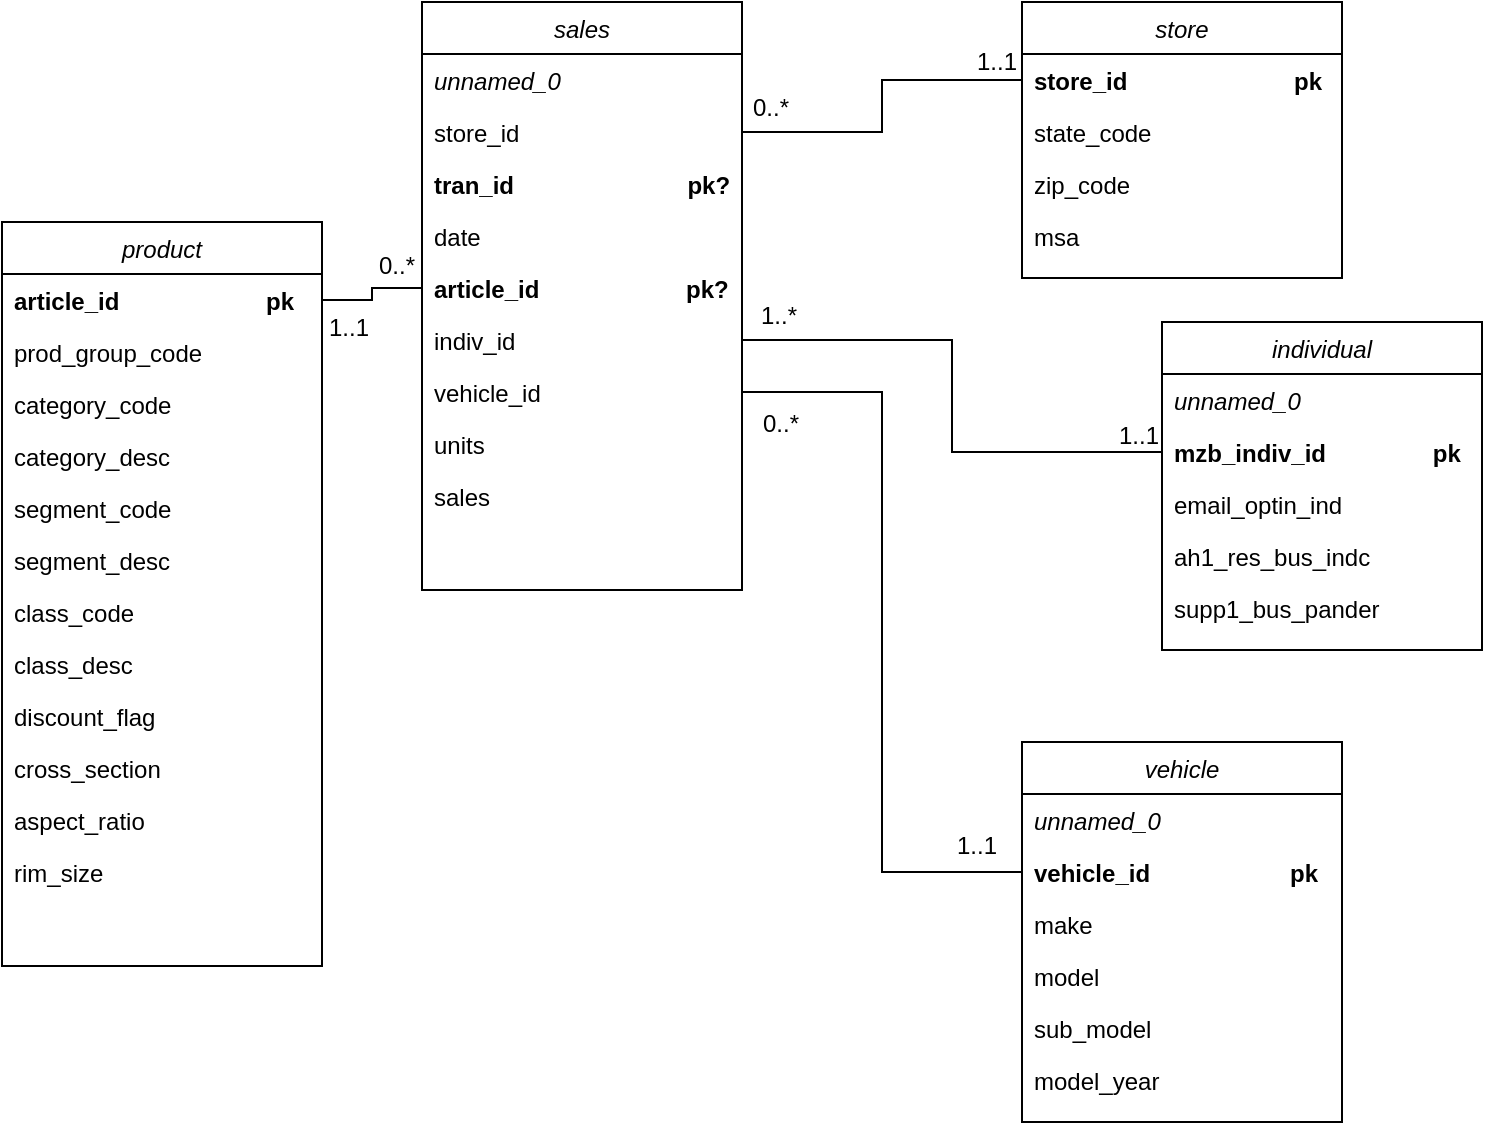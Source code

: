 <mxfile version="17.1.3" type="device"><diagram id="C5RBs43oDa-KdzZeNtuy" name="Page-1"><mxGraphModel dx="1780" dy="947" grid="1" gridSize="10" guides="1" tooltips="1" connect="1" arrows="1" fold="1" page="1" pageScale="1" pageWidth="827" pageHeight="1169" math="0" shadow="0"><root><mxCell id="WIyWlLk6GJQsqaUBKTNV-0"/><mxCell id="WIyWlLk6GJQsqaUBKTNV-1" parent="WIyWlLk6GJQsqaUBKTNV-0"/><mxCell id="zkfFHV4jXpPFQw0GAbJ--0" value="sales" style="swimlane;fontStyle=2;align=center;verticalAlign=top;childLayout=stackLayout;horizontal=1;startSize=26;horizontalStack=0;resizeParent=1;resizeLast=0;collapsible=1;marginBottom=0;rounded=0;shadow=0;strokeWidth=1;" parent="WIyWlLk6GJQsqaUBKTNV-1" vertex="1"><mxGeometry x="230" y="30" width="160" height="294" as="geometry"><mxRectangle x="230" y="140" width="160" height="26" as="alternateBounds"/></mxGeometry></mxCell><mxCell id="Y8bppaj2__qwsdgd-_yx-35" value="unnamed_0" style="text;align=left;verticalAlign=top;spacingLeft=4;spacingRight=4;overflow=hidden;rotatable=0;points=[[0,0.5],[1,0.5]];portConstraint=eastwest;fontStyle=2" vertex="1" parent="zkfFHV4jXpPFQw0GAbJ--0"><mxGeometry y="26" width="160" height="26" as="geometry"/></mxCell><mxCell id="Y8bppaj2__qwsdgd-_yx-34" value="store_id" style="text;align=left;verticalAlign=top;spacingLeft=4;spacingRight=4;overflow=hidden;rotatable=0;points=[[0,0.5],[1,0.5]];portConstraint=eastwest;" vertex="1" parent="zkfFHV4jXpPFQw0GAbJ--0"><mxGeometry y="52" width="160" height="26" as="geometry"/></mxCell><mxCell id="Y8bppaj2__qwsdgd-_yx-33" value="tran_id                          pk?" style="text;align=left;verticalAlign=top;spacingLeft=4;spacingRight=4;overflow=hidden;rotatable=0;points=[[0,0.5],[1,0.5]];portConstraint=eastwest;fontStyle=1" vertex="1" parent="zkfFHV4jXpPFQw0GAbJ--0"><mxGeometry y="78" width="160" height="26" as="geometry"/></mxCell><mxCell id="Y8bppaj2__qwsdgd-_yx-32" value="date" style="text;align=left;verticalAlign=top;spacingLeft=4;spacingRight=4;overflow=hidden;rotatable=0;points=[[0,0.5],[1,0.5]];portConstraint=eastwest;" vertex="1" parent="zkfFHV4jXpPFQw0GAbJ--0"><mxGeometry y="104" width="160" height="26" as="geometry"/></mxCell><mxCell id="Y8bppaj2__qwsdgd-_yx-31" value="article_id                      pk?" style="text;align=left;verticalAlign=top;spacingLeft=4;spacingRight=4;overflow=hidden;rotatable=0;points=[[0,0.5],[1,0.5]];portConstraint=eastwest;fontStyle=1" vertex="1" parent="zkfFHV4jXpPFQw0GAbJ--0"><mxGeometry y="130" width="160" height="26" as="geometry"/></mxCell><mxCell id="Y8bppaj2__qwsdgd-_yx-30" value="indiv_id" style="text;align=left;verticalAlign=top;spacingLeft=4;spacingRight=4;overflow=hidden;rotatable=0;points=[[0,0.5],[1,0.5]];portConstraint=eastwest;" vertex="1" parent="zkfFHV4jXpPFQw0GAbJ--0"><mxGeometry y="156" width="160" height="26" as="geometry"/></mxCell><mxCell id="zkfFHV4jXpPFQw0GAbJ--1" value="vehicle_id" style="text;align=left;verticalAlign=top;spacingLeft=4;spacingRight=4;overflow=hidden;rotatable=0;points=[[0,0.5],[1,0.5]];portConstraint=eastwest;" parent="zkfFHV4jXpPFQw0GAbJ--0" vertex="1"><mxGeometry y="182" width="160" height="26" as="geometry"/></mxCell><mxCell id="zkfFHV4jXpPFQw0GAbJ--2" value="units" style="text;align=left;verticalAlign=top;spacingLeft=4;spacingRight=4;overflow=hidden;rotatable=0;points=[[0,0.5],[1,0.5]];portConstraint=eastwest;rounded=0;shadow=0;html=0;" parent="zkfFHV4jXpPFQw0GAbJ--0" vertex="1"><mxGeometry y="208" width="160" height="26" as="geometry"/></mxCell><mxCell id="zkfFHV4jXpPFQw0GAbJ--3" value="sales" style="text;align=left;verticalAlign=top;spacingLeft=4;spacingRight=4;overflow=hidden;rotatable=0;points=[[0,0.5],[1,0.5]];portConstraint=eastwest;rounded=0;shadow=0;html=0;" parent="zkfFHV4jXpPFQw0GAbJ--0" vertex="1"><mxGeometry y="234" width="160" height="26" as="geometry"/></mxCell><mxCell id="Y8bppaj2__qwsdgd-_yx-0" value="product" style="swimlane;fontStyle=2;align=center;verticalAlign=top;childLayout=stackLayout;horizontal=1;startSize=26;horizontalStack=0;resizeParent=1;resizeLast=0;collapsible=1;marginBottom=0;rounded=0;shadow=0;strokeWidth=1;" vertex="1" parent="WIyWlLk6GJQsqaUBKTNV-1"><mxGeometry x="20" y="140" width="160" height="372" as="geometry"><mxRectangle x="230" y="140" width="160" height="26" as="alternateBounds"/></mxGeometry></mxCell><mxCell id="Y8bppaj2__qwsdgd-_yx-1" value="article_id                      pk" style="text;align=left;verticalAlign=top;spacingLeft=4;spacingRight=4;overflow=hidden;rotatable=0;points=[[0,0.5],[1,0.5]];portConstraint=eastwest;fontStyle=1" vertex="1" parent="Y8bppaj2__qwsdgd-_yx-0"><mxGeometry y="26" width="160" height="26" as="geometry"/></mxCell><mxCell id="Y8bppaj2__qwsdgd-_yx-2" value="prod_group_code" style="text;align=left;verticalAlign=top;spacingLeft=4;spacingRight=4;overflow=hidden;rotatable=0;points=[[0,0.5],[1,0.5]];portConstraint=eastwest;rounded=0;shadow=0;html=0;" vertex="1" parent="Y8bppaj2__qwsdgd-_yx-0"><mxGeometry y="52" width="160" height="26" as="geometry"/></mxCell><mxCell id="Y8bppaj2__qwsdgd-_yx-3" value="category_code" style="text;align=left;verticalAlign=top;spacingLeft=4;spacingRight=4;overflow=hidden;rotatable=0;points=[[0,0.5],[1,0.5]];portConstraint=eastwest;rounded=0;shadow=0;html=0;" vertex="1" parent="Y8bppaj2__qwsdgd-_yx-0"><mxGeometry y="78" width="160" height="26" as="geometry"/></mxCell><mxCell id="Y8bppaj2__qwsdgd-_yx-5" value="category_desc" style="text;align=left;verticalAlign=top;spacingLeft=4;spacingRight=4;overflow=hidden;rotatable=0;points=[[0,0.5],[1,0.5]];portConstraint=eastwest;" vertex="1" parent="Y8bppaj2__qwsdgd-_yx-0"><mxGeometry y="104" width="160" height="26" as="geometry"/></mxCell><mxCell id="Y8bppaj2__qwsdgd-_yx-37" value="segment_code" style="text;align=left;verticalAlign=top;spacingLeft=4;spacingRight=4;overflow=hidden;rotatable=0;points=[[0,0.5],[1,0.5]];portConstraint=eastwest;" vertex="1" parent="Y8bppaj2__qwsdgd-_yx-0"><mxGeometry y="130" width="160" height="26" as="geometry"/></mxCell><mxCell id="Y8bppaj2__qwsdgd-_yx-38" value="segment_desc" style="text;align=left;verticalAlign=top;spacingLeft=4;spacingRight=4;overflow=hidden;rotatable=0;points=[[0,0.5],[1,0.5]];portConstraint=eastwest;" vertex="1" parent="Y8bppaj2__qwsdgd-_yx-0"><mxGeometry y="156" width="160" height="26" as="geometry"/></mxCell><mxCell id="Y8bppaj2__qwsdgd-_yx-39" value="class_code" style="text;align=left;verticalAlign=top;spacingLeft=4;spacingRight=4;overflow=hidden;rotatable=0;points=[[0,0.5],[1,0.5]];portConstraint=eastwest;" vertex="1" parent="Y8bppaj2__qwsdgd-_yx-0"><mxGeometry y="182" width="160" height="26" as="geometry"/></mxCell><mxCell id="Y8bppaj2__qwsdgd-_yx-40" value="class_desc" style="text;align=left;verticalAlign=top;spacingLeft=4;spacingRight=4;overflow=hidden;rotatable=0;points=[[0,0.5],[1,0.5]];portConstraint=eastwest;" vertex="1" parent="Y8bppaj2__qwsdgd-_yx-0"><mxGeometry y="208" width="160" height="26" as="geometry"/></mxCell><mxCell id="Y8bppaj2__qwsdgd-_yx-41" value="discount_flag" style="text;align=left;verticalAlign=top;spacingLeft=4;spacingRight=4;overflow=hidden;rotatable=0;points=[[0,0.5],[1,0.5]];portConstraint=eastwest;" vertex="1" parent="Y8bppaj2__qwsdgd-_yx-0"><mxGeometry y="234" width="160" height="26" as="geometry"/></mxCell><mxCell id="Y8bppaj2__qwsdgd-_yx-42" value="cross_section" style="text;align=left;verticalAlign=top;spacingLeft=4;spacingRight=4;overflow=hidden;rotatable=0;points=[[0,0.5],[1,0.5]];portConstraint=eastwest;" vertex="1" parent="Y8bppaj2__qwsdgd-_yx-0"><mxGeometry y="260" width="160" height="26" as="geometry"/></mxCell><mxCell id="Y8bppaj2__qwsdgd-_yx-43" value="aspect_ratio" style="text;align=left;verticalAlign=top;spacingLeft=4;spacingRight=4;overflow=hidden;rotatable=0;points=[[0,0.5],[1,0.5]];portConstraint=eastwest;" vertex="1" parent="Y8bppaj2__qwsdgd-_yx-0"><mxGeometry y="286" width="160" height="26" as="geometry"/></mxCell><mxCell id="Y8bppaj2__qwsdgd-_yx-44" value="rim_size" style="text;align=left;verticalAlign=top;spacingLeft=4;spacingRight=4;overflow=hidden;rotatable=0;points=[[0,0.5],[1,0.5]];portConstraint=eastwest;" vertex="1" parent="Y8bppaj2__qwsdgd-_yx-0"><mxGeometry y="312" width="160" height="26" as="geometry"/></mxCell><mxCell id="Y8bppaj2__qwsdgd-_yx-45" style="text;align=left;verticalAlign=top;spacingLeft=4;spacingRight=4;overflow=hidden;rotatable=0;points=[[0,0.5],[1,0.5]];portConstraint=eastwest;" vertex="1" parent="Y8bppaj2__qwsdgd-_yx-0"><mxGeometry y="338" width="160" height="26" as="geometry"/></mxCell><mxCell id="Y8bppaj2__qwsdgd-_yx-6" value="individual" style="swimlane;fontStyle=2;align=center;verticalAlign=top;childLayout=stackLayout;horizontal=1;startSize=26;horizontalStack=0;resizeParent=1;resizeLast=0;collapsible=1;marginBottom=0;rounded=0;shadow=0;strokeWidth=1;" vertex="1" parent="WIyWlLk6GJQsqaUBKTNV-1"><mxGeometry x="600" y="190" width="160" height="164" as="geometry"><mxRectangle x="230" y="140" width="160" height="26" as="alternateBounds"/></mxGeometry></mxCell><mxCell id="Y8bppaj2__qwsdgd-_yx-7" value="unnamed_0" style="text;align=left;verticalAlign=top;spacingLeft=4;spacingRight=4;overflow=hidden;rotatable=0;points=[[0,0.5],[1,0.5]];portConstraint=eastwest;fontStyle=2" vertex="1" parent="Y8bppaj2__qwsdgd-_yx-6"><mxGeometry y="26" width="160" height="26" as="geometry"/></mxCell><mxCell id="Y8bppaj2__qwsdgd-_yx-8" value="mzb_indiv_id                pk" style="text;align=left;verticalAlign=top;spacingLeft=4;spacingRight=4;overflow=hidden;rotatable=0;points=[[0,0.5],[1,0.5]];portConstraint=eastwest;rounded=0;shadow=0;html=0;fontStyle=1" vertex="1" parent="Y8bppaj2__qwsdgd-_yx-6"><mxGeometry y="52" width="160" height="26" as="geometry"/></mxCell><mxCell id="Y8bppaj2__qwsdgd-_yx-36" value="email_optin_ind" style="text;align=left;verticalAlign=top;spacingLeft=4;spacingRight=4;overflow=hidden;rotatable=0;points=[[0,0.5],[1,0.5]];portConstraint=eastwest;rounded=0;shadow=0;html=0;" vertex="1" parent="Y8bppaj2__qwsdgd-_yx-6"><mxGeometry y="78" width="160" height="26" as="geometry"/></mxCell><mxCell id="Y8bppaj2__qwsdgd-_yx-9" value="ah1_res_bus_indc" style="text;align=left;verticalAlign=top;spacingLeft=4;spacingRight=4;overflow=hidden;rotatable=0;points=[[0,0.5],[1,0.5]];portConstraint=eastwest;rounded=0;shadow=0;html=0;" vertex="1" parent="Y8bppaj2__qwsdgd-_yx-6"><mxGeometry y="104" width="160" height="26" as="geometry"/></mxCell><mxCell id="Y8bppaj2__qwsdgd-_yx-11" value="supp1_bus_pander" style="text;align=left;verticalAlign=top;spacingLeft=4;spacingRight=4;overflow=hidden;rotatable=0;points=[[0,0.5],[1,0.5]];portConstraint=eastwest;" vertex="1" parent="Y8bppaj2__qwsdgd-_yx-6"><mxGeometry y="130" width="160" height="26" as="geometry"/></mxCell><mxCell id="Y8bppaj2__qwsdgd-_yx-12" value="store" style="swimlane;fontStyle=2;align=center;verticalAlign=top;childLayout=stackLayout;horizontal=1;startSize=26;horizontalStack=0;resizeParent=1;resizeLast=0;collapsible=1;marginBottom=0;rounded=0;shadow=0;strokeWidth=1;" vertex="1" parent="WIyWlLk6GJQsqaUBKTNV-1"><mxGeometry x="530" y="30" width="160" height="138" as="geometry"><mxRectangle x="230" y="140" width="160" height="26" as="alternateBounds"/></mxGeometry></mxCell><mxCell id="Y8bppaj2__qwsdgd-_yx-13" value="store_id                         pk" style="text;align=left;verticalAlign=top;spacingLeft=4;spacingRight=4;overflow=hidden;rotatable=0;points=[[0,0.5],[1,0.5]];portConstraint=eastwest;fontStyle=1" vertex="1" parent="Y8bppaj2__qwsdgd-_yx-12"><mxGeometry y="26" width="160" height="26" as="geometry"/></mxCell><mxCell id="Y8bppaj2__qwsdgd-_yx-14" value="state_code" style="text;align=left;verticalAlign=top;spacingLeft=4;spacingRight=4;overflow=hidden;rotatable=0;points=[[0,0.5],[1,0.5]];portConstraint=eastwest;rounded=0;shadow=0;html=0;" vertex="1" parent="Y8bppaj2__qwsdgd-_yx-12"><mxGeometry y="52" width="160" height="26" as="geometry"/></mxCell><mxCell id="Y8bppaj2__qwsdgd-_yx-15" value="zip_code" style="text;align=left;verticalAlign=top;spacingLeft=4;spacingRight=4;overflow=hidden;rotatable=0;points=[[0,0.5],[1,0.5]];portConstraint=eastwest;rounded=0;shadow=0;html=0;" vertex="1" parent="Y8bppaj2__qwsdgd-_yx-12"><mxGeometry y="78" width="160" height="26" as="geometry"/></mxCell><mxCell id="Y8bppaj2__qwsdgd-_yx-17" value="msa" style="text;align=left;verticalAlign=top;spacingLeft=4;spacingRight=4;overflow=hidden;rotatable=0;points=[[0,0.5],[1,0.5]];portConstraint=eastwest;" vertex="1" parent="Y8bppaj2__qwsdgd-_yx-12"><mxGeometry y="104" width="160" height="26" as="geometry"/></mxCell><mxCell id="Y8bppaj2__qwsdgd-_yx-18" value="vehicle" style="swimlane;fontStyle=2;align=center;verticalAlign=top;childLayout=stackLayout;horizontal=1;startSize=26;horizontalStack=0;resizeParent=1;resizeLast=0;collapsible=1;marginBottom=0;rounded=0;shadow=0;strokeWidth=1;" vertex="1" parent="WIyWlLk6GJQsqaUBKTNV-1"><mxGeometry x="530" y="400" width="160" height="190" as="geometry"><mxRectangle x="230" y="140" width="160" height="26" as="alternateBounds"/></mxGeometry></mxCell><mxCell id="Y8bppaj2__qwsdgd-_yx-19" value="unnamed_0" style="text;align=left;verticalAlign=top;spacingLeft=4;spacingRight=4;overflow=hidden;rotatable=0;points=[[0,0.5],[1,0.5]];portConstraint=eastwest;fontStyle=2" vertex="1" parent="Y8bppaj2__qwsdgd-_yx-18"><mxGeometry y="26" width="160" height="26" as="geometry"/></mxCell><mxCell id="Y8bppaj2__qwsdgd-_yx-20" value="vehicle_id                     pk" style="text;align=left;verticalAlign=top;spacingLeft=4;spacingRight=4;overflow=hidden;rotatable=0;points=[[0,0.5],[1,0.5]];portConstraint=eastwest;rounded=0;shadow=0;html=0;fontStyle=1" vertex="1" parent="Y8bppaj2__qwsdgd-_yx-18"><mxGeometry y="52" width="160" height="26" as="geometry"/></mxCell><mxCell id="Y8bppaj2__qwsdgd-_yx-21" value="make" style="text;align=left;verticalAlign=top;spacingLeft=4;spacingRight=4;overflow=hidden;rotatable=0;points=[[0,0.5],[1,0.5]];portConstraint=eastwest;rounded=0;shadow=0;html=0;" vertex="1" parent="Y8bppaj2__qwsdgd-_yx-18"><mxGeometry y="78" width="160" height="26" as="geometry"/></mxCell><mxCell id="Y8bppaj2__qwsdgd-_yx-23" value="model" style="text;align=left;verticalAlign=top;spacingLeft=4;spacingRight=4;overflow=hidden;rotatable=0;points=[[0,0.5],[1,0.5]];portConstraint=eastwest;" vertex="1" parent="Y8bppaj2__qwsdgd-_yx-18"><mxGeometry y="104" width="160" height="26" as="geometry"/></mxCell><mxCell id="Y8bppaj2__qwsdgd-_yx-46" value="sub_model" style="text;align=left;verticalAlign=top;spacingLeft=4;spacingRight=4;overflow=hidden;rotatable=0;points=[[0,0.5],[1,0.5]];portConstraint=eastwest;" vertex="1" parent="Y8bppaj2__qwsdgd-_yx-18"><mxGeometry y="130" width="160" height="26" as="geometry"/></mxCell><mxCell id="Y8bppaj2__qwsdgd-_yx-47" value="model_year" style="text;align=left;verticalAlign=top;spacingLeft=4;spacingRight=4;overflow=hidden;rotatable=0;points=[[0,0.5],[1,0.5]];portConstraint=eastwest;" vertex="1" parent="Y8bppaj2__qwsdgd-_yx-18"><mxGeometry y="156" width="160" height="26" as="geometry"/></mxCell><mxCell id="Y8bppaj2__qwsdgd-_yx-48" style="edgeStyle=orthogonalEdgeStyle;rounded=0;orthogonalLoop=1;jettySize=auto;html=1;exitX=0;exitY=0.5;exitDx=0;exitDy=0;entryX=1;entryY=0.5;entryDx=0;entryDy=0;endArrow=none;endFill=0;" edge="1" parent="WIyWlLk6GJQsqaUBKTNV-1" source="Y8bppaj2__qwsdgd-_yx-31" target="Y8bppaj2__qwsdgd-_yx-1"><mxGeometry relative="1" as="geometry"/></mxCell><mxCell id="Y8bppaj2__qwsdgd-_yx-49" style="edgeStyle=orthogonalEdgeStyle;rounded=0;orthogonalLoop=1;jettySize=auto;html=1;exitX=1;exitY=0.5;exitDx=0;exitDy=0;entryX=0;entryY=0.5;entryDx=0;entryDy=0;endArrow=none;endFill=0;" edge="1" parent="WIyWlLk6GJQsqaUBKTNV-1" source="Y8bppaj2__qwsdgd-_yx-30" target="Y8bppaj2__qwsdgd-_yx-8"><mxGeometry relative="1" as="geometry"/></mxCell><mxCell id="Y8bppaj2__qwsdgd-_yx-50" style="edgeStyle=orthogonalEdgeStyle;rounded=0;orthogonalLoop=1;jettySize=auto;html=1;exitX=1;exitY=0.5;exitDx=0;exitDy=0;entryX=0;entryY=0.5;entryDx=0;entryDy=0;endArrow=none;endFill=0;" edge="1" parent="WIyWlLk6GJQsqaUBKTNV-1" source="Y8bppaj2__qwsdgd-_yx-34" target="Y8bppaj2__qwsdgd-_yx-13"><mxGeometry relative="1" as="geometry"/></mxCell><mxCell id="Y8bppaj2__qwsdgd-_yx-51" style="edgeStyle=orthogonalEdgeStyle;rounded=0;orthogonalLoop=1;jettySize=auto;html=1;exitX=1;exitY=0.5;exitDx=0;exitDy=0;entryX=0;entryY=0.5;entryDx=0;entryDy=0;endArrow=none;endFill=0;" edge="1" parent="WIyWlLk6GJQsqaUBKTNV-1" source="zkfFHV4jXpPFQw0GAbJ--1" target="Y8bppaj2__qwsdgd-_yx-20"><mxGeometry relative="1" as="geometry"/></mxCell><mxCell id="Y8bppaj2__qwsdgd-_yx-52" value="1..1" style="text;html=1;align=center;verticalAlign=middle;resizable=0;points=[];autosize=1;strokeColor=none;fillColor=none;" vertex="1" parent="WIyWlLk6GJQsqaUBKTNV-1"><mxGeometry x="497" y="50" width="40" height="20" as="geometry"/></mxCell><mxCell id="Y8bppaj2__qwsdgd-_yx-53" value="0..*" style="text;html=1;align=center;verticalAlign=middle;resizable=0;points=[];autosize=1;strokeColor=none;fillColor=none;" vertex="1" parent="WIyWlLk6GJQsqaUBKTNV-1"><mxGeometry x="389" y="73" width="30" height="20" as="geometry"/></mxCell><mxCell id="Y8bppaj2__qwsdgd-_yx-54" value="1..1" style="text;html=1;align=center;verticalAlign=middle;resizable=0;points=[];autosize=1;strokeColor=none;fillColor=none;" vertex="1" parent="WIyWlLk6GJQsqaUBKTNV-1"><mxGeometry x="568" y="237" width="40" height="20" as="geometry"/></mxCell><mxCell id="Y8bppaj2__qwsdgd-_yx-55" value="1..*" style="text;html=1;align=center;verticalAlign=middle;resizable=0;points=[];autosize=1;strokeColor=none;fillColor=none;" vertex="1" parent="WIyWlLk6GJQsqaUBKTNV-1"><mxGeometry x="393" y="177" width="30" height="20" as="geometry"/></mxCell><mxCell id="Y8bppaj2__qwsdgd-_yx-56" value="1..1" style="text;html=1;align=center;verticalAlign=middle;resizable=0;points=[];autosize=1;strokeColor=none;fillColor=none;" vertex="1" parent="WIyWlLk6GJQsqaUBKTNV-1"><mxGeometry x="487" y="442" width="40" height="20" as="geometry"/></mxCell><mxCell id="Y8bppaj2__qwsdgd-_yx-57" value="0..*" style="text;html=1;align=center;verticalAlign=middle;resizable=0;points=[];autosize=1;strokeColor=none;fillColor=none;" vertex="1" parent="WIyWlLk6GJQsqaUBKTNV-1"><mxGeometry x="394" y="231" width="30" height="20" as="geometry"/></mxCell><mxCell id="Y8bppaj2__qwsdgd-_yx-58" value="1..1" style="text;html=1;align=center;verticalAlign=middle;resizable=0;points=[];autosize=1;strokeColor=none;fillColor=none;" vertex="1" parent="WIyWlLk6GJQsqaUBKTNV-1"><mxGeometry x="173" y="183" width="40" height="20" as="geometry"/></mxCell><mxCell id="Y8bppaj2__qwsdgd-_yx-59" value="0..*" style="text;html=1;align=center;verticalAlign=middle;resizable=0;points=[];autosize=1;strokeColor=none;fillColor=none;" vertex="1" parent="WIyWlLk6GJQsqaUBKTNV-1"><mxGeometry x="202" y="152" width="30" height="20" as="geometry"/></mxCell></root></mxGraphModel></diagram></mxfile>